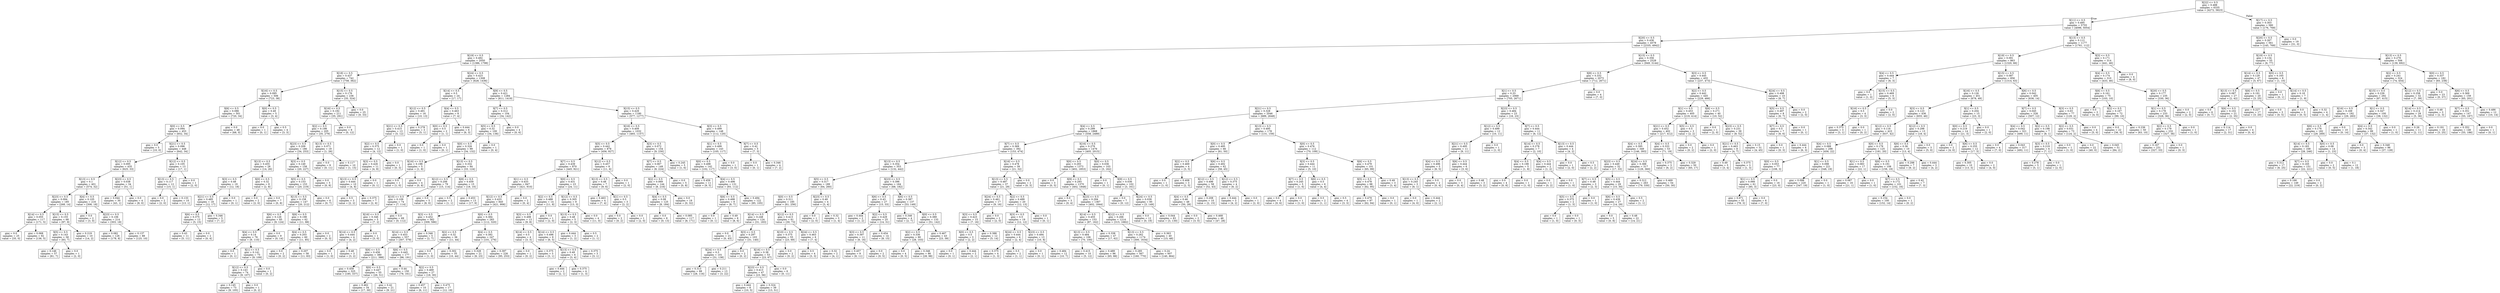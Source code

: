 digraph Tree {
node [shape=box] ;
0 [label="X[22] <= 0.5\ngini = 0.488\nsamples = 6335\nvalue = [4272, 5823]"] ;
1 [label="X[11] <= 0.5\ngini = 0.495\nsamples = 5755\nvalue = [4096, 5054]"] ;
0 -> 1 [labeldistance=2.5, labelangle=45, headlabel="True"] ;
2 [label="X[20] <= 0.5\ngini = 0.436\nsamples = 4578\nvalue = [2335, 4942]"] ;
1 -> 2 ;
3 [label="X[19] <= 0.5\ngini = 0.492\nsamples = 2050\nvalue = [1386, 1798]"] ;
2 -> 3 ;
4 [label="X[18] <= 0.5\ngini = 0.437\nsamples = 742\nvalue = [758, 362]"] ;
3 -> 4 ;
5 [label="X[16] <= 0.5\ngini = 0.095\nsamples = 506\nvalue = [723, 38]"] ;
4 -> 5 ;
6 [label="X[6] <= 0.5\ngini = 0.086\nsamples = 501\nvalue = [720, 34]"] ;
5 -> 6 ;
7 [label="X[0] <= 0.5\ngini = 0.094\nsamples = 453\nvalue = [652, 34]"] ;
6 -> 7 ;
8 [label="gini = 0.0\nsamples = 5\nvalue = [10, 0]"] ;
7 -> 8 ;
9 [label="X[21] <= 0.5\ngini = 0.096\nsamples = 448\nvalue = [642, 34]"] ;
7 -> 9 ;
10 [label="X[12] <= 0.5\ngini = 0.095\nsamples = 435\nvalue = [625, 33]"] ;
9 -> 10 ;
11 [label="X[13] <= 0.5\ngini = 0.1\nsamples = 401\nvalue = [574, 32]"] ;
10 -> 11 ;
12 [label="X[23] <= 0.5\ngini = 0.094\nsamples = 185\nvalue = [268, 14]"] ;
11 -> 12 ;
13 [label="X[14] <= 0.5\ngini = 0.055\nsamples = 117\nvalue = [171, 5]"] ;
12 -> 13 ;
14 [label="gini = 0.0\nsamples = 25\nvalue = [35, 0]"] ;
13 -> 14 ;
15 [label="gini = 0.068\nsamples = 92\nvalue = [136, 5]"] ;
13 -> 15 ;
16 [label="X[15] <= 0.5\ngini = 0.155\nsamples = 68\nvalue = [97, 9]"] ;
12 -> 16 ;
17 [label="X[5] <= 0.5\ngini = 0.143\nsamples = 58\nvalue = [83, 7]"] ;
16 -> 17 ;
18 [label="gini = 0.146\nsamples = 57\nvalue = [81, 7]"] ;
17 -> 18 ;
19 [label="gini = 0.0\nsamples = 1\nvalue = [2, 0]"] ;
17 -> 19 ;
20 [label="gini = 0.219\nsamples = 10\nvalue = [14, 2]"] ;
16 -> 20 ;
21 [label="X[4] <= 0.5\ngini = 0.105\nsamples = 216\nvalue = [306, 18]"] ;
11 -> 21 ;
22 [label="gini = 0.0\nsamples = 2\nvalue = [3, 0]"] ;
21 -> 22 ;
23 [label="X[23] <= 0.5\ngini = 0.106\nsamples = 214\nvalue = [303, 18]"] ;
21 -> 23 ;
24 [label="gini = 0.082\nsamples = 126\nvalue = [178, 8]"] ;
23 -> 24 ;
25 [label="gini = 0.137\nsamples = 88\nvalue = [125, 10]"] ;
23 -> 25 ;
26 [label="X[23] <= 0.5\ngini = 0.038\nsamples = 34\nvalue = [51, 1]"] ;
10 -> 26 ;
27 [label="gini = 0.044\nsamples = 30\nvalue = [43, 1]"] ;
26 -> 27 ;
28 [label="gini = 0.0\nsamples = 4\nvalue = [8, 0]"] ;
26 -> 28 ;
29 [label="X[12] <= 0.5\ngini = 0.105\nsamples = 13\nvalue = [17, 1]"] ;
9 -> 29 ;
30 [label="X[13] <= 0.5\ngini = 0.117\nsamples = 12\nvalue = [15, 1]"] ;
29 -> 30 ;
31 [label="gini = 0.0\nsamples = 2\nvalue = [2, 0]"] ;
30 -> 31 ;
32 [label="gini = 0.133\nsamples = 10\nvalue = [13, 1]"] ;
30 -> 32 ;
33 [label="gini = 0.0\nsamples = 1\nvalue = [2, 0]"] ;
29 -> 33 ;
34 [label="gini = 0.0\nsamples = 48\nvalue = [68, 0]"] ;
6 -> 34 ;
35 [label="X[0] <= 0.5\ngini = 0.49\nsamples = 5\nvalue = [3, 4]"] ;
5 -> 35 ;
36 [label="gini = 0.0\nsamples = 1\nvalue = [0, 1]"] ;
35 -> 36 ;
37 [label="gini = 0.5\nsamples = 4\nvalue = [3, 3]"] ;
35 -> 37 ;
38 [label="X[15] <= 0.5\ngini = 0.176\nsamples = 236\nvalue = [35, 324]"] ;
4 -> 38 ;
39 [label="X[16] <= 0.5\ngini = 0.192\nsamples = 211\nvalue = [35, 291]"] ;
38 -> 39 ;
40 [label="X[2] <= 0.5\ngini = 0.198\nsamples = 205\nvalue = [35, 279]"] ;
39 -> 40 ;
41 [label="X[23] <= 0.5\ngini = 0.209\nsamples = 186\nvalue = [34, 253]"] ;
40 -> 41 ;
42 [label="X[13] <= 0.5\ngini = 0.455\nsamples = 28\nvalue = [14, 26]"] ;
41 -> 42 ;
43 [label="X[3] <= 0.5\ngini = 0.48\nsamples = 19\nvalue = [12, 18]"] ;
42 -> 43 ;
44 [label="X[21] <= 0.5\ngini = 0.485\nsamples = 18\nvalue = [12, 17]"] ;
43 -> 44 ;
45 [label="X[6] <= 0.5\ngini = 0.375\nsamples = 13\nvalue = [5, 15]"] ;
44 -> 45 ;
46 [label="gini = 0.43\nsamples = 11\nvalue = [5, 11]"] ;
45 -> 46 ;
47 [label="gini = 0.0\nsamples = 2\nvalue = [0, 4]"] ;
45 -> 47 ;
48 [label="gini = 0.346\nsamples = 5\nvalue = [7, 2]"] ;
44 -> 48 ;
49 [label="gini = 0.0\nsamples = 1\nvalue = [0, 1]"] ;
43 -> 49 ;
50 [label="X[0] <= 0.5\ngini = 0.32\nsamples = 9\nvalue = [2, 8]"] ;
42 -> 50 ;
51 [label="gini = 0.0\nsamples = 2\nvalue = [2, 0]"] ;
50 -> 51 ;
52 [label="gini = 0.0\nsamples = 7\nvalue = [0, 8]"] ;
50 -> 52 ;
53 [label="X[3] <= 0.5\ngini = 0.149\nsamples = 158\nvalue = [20, 227]"] ;
41 -> 53 ;
54 [label="X[5] <= 0.5\ngini = 0.153\nsamples = 153\nvalue = [20, 219]"] ;
53 -> 54 ;
55 [label="X[13] <= 0.5\ngini = 0.158\nsamples = 147\nvalue = [20, 212]"] ;
54 -> 55 ;
56 [label="X[6] <= 0.5\ngini = 0.126\nsamples = 85\nvalue = [9, 124]"] ;
55 -> 56 ;
57 [label="X[4] <= 0.5\ngini = 0.14\nsamples = 76\nvalue = [9, 110]"] ;
56 -> 57 ;
58 [label="gini = 0.0\nsamples = 1\nvalue = [0, 1]"] ;
57 -> 58 ;
59 [label="X[1] <= 0.5\ngini = 0.141\nsamples = 75\nvalue = [9, 109]"] ;
57 -> 59 ;
60 [label="X[12] <= 0.5\ngini = 0.143\nsamples = 74\nvalue = [9, 107]"] ;
59 -> 60 ;
61 [label="gini = 0.145\nsamples = 73\nvalue = [9, 105]"] ;
60 -> 61 ;
62 [label="gini = 0.0\nsamples = 1\nvalue = [0, 2]"] ;
60 -> 62 ;
63 [label="gini = 0.0\nsamples = 1\nvalue = [0, 2]"] ;
59 -> 63 ;
64 [label="gini = 0.0\nsamples = 9\nvalue = [0, 14]"] ;
56 -> 64 ;
65 [label="X[6] <= 0.5\ngini = 0.198\nsamples = 62\nvalue = [11, 88]"] ;
55 -> 65 ;
66 [label="X[4] <= 0.5\ngini = 0.203\nsamples = 60\nvalue = [11, 85]"] ;
65 -> 66 ;
67 [label="gini = 0.0\nsamples = 2\nvalue = [0, 2]"] ;
66 -> 67 ;
68 [label="gini = 0.207\nsamples = 58\nvalue = [11, 83]"] ;
66 -> 68 ;
69 [label="gini = 0.0\nsamples = 2\nvalue = [0, 3]"] ;
65 -> 69 ;
70 [label="gini = 0.0\nsamples = 6\nvalue = [0, 7]"] ;
54 -> 70 ;
71 [label="gini = 0.0\nsamples = 5\nvalue = [0, 8]"] ;
53 -> 71 ;
72 [label="X[13] <= 0.5\ngini = 0.071\nsamples = 19\nvalue = [1, 26]"] ;
40 -> 72 ;
73 [label="gini = 0.0\nsamples = 9\nvalue = [0, 11]"] ;
72 -> 73 ;
74 [label="gini = 0.117\nsamples = 10\nvalue = [1, 15]"] ;
72 -> 74 ;
75 [label="gini = 0.0\nsamples = 6\nvalue = [0, 12]"] ;
39 -> 75 ;
76 [label="gini = 0.0\nsamples = 25\nvalue = [0, 33]"] ;
38 -> 76 ;
77 [label="X[24] <= 0.5\ngini = 0.423\nsamples = 1308\nvalue = [628, 1436]"] ;
3 -> 77 ;
78 [label="X[14] <= 0.5\ngini = 0.5\nsamples = 24\nvalue = [17, 17]"] ;
77 -> 78 ;
79 [label="X[12] <= 0.5\ngini = 0.491\nsamples = 16\nvalue = [10, 13]"] ;
78 -> 79 ;
80 [label="X[21] <= 0.5\ngini = 0.415\nsamples = 13\nvalue = [5, 12]"] ;
79 -> 80 ;
81 [label="X[2] <= 0.5\ngini = 0.375\nsamples = 12\nvalue = [4, 12]"] ;
80 -> 81 ;
82 [label="X[3] <= 0.5\ngini = 0.426\nsamples = 11\nvalue = [4, 9]"] ;
81 -> 82 ;
83 [label="X[13] <= 0.5\ngini = 0.444\nsamples = 10\nvalue = [4, 8]"] ;
82 -> 83 ;
84 [label="gini = 0.5\nsamples = 3\nvalue = [2, 2]"] ;
83 -> 84 ;
85 [label="gini = 0.375\nsamples = 7\nvalue = [2, 6]"] ;
83 -> 85 ;
86 [label="gini = 0.0\nsamples = 1\nvalue = [0, 1]"] ;
82 -> 86 ;
87 [label="gini = 0.0\nsamples = 1\nvalue = [0, 3]"] ;
81 -> 87 ;
88 [label="gini = 0.0\nsamples = 1\nvalue = [1, 0]"] ;
80 -> 88 ;
89 [label="gini = 0.278\nsamples = 3\nvalue = [5, 1]"] ;
79 -> 89 ;
90 [label="X[4] <= 0.5\ngini = 0.463\nsamples = 8\nvalue = [7, 4]"] ;
78 -> 90 ;
91 [label="X[0] <= 0.5\ngini = 0.5\nsamples = 2\nvalue = [1, 1]"] ;
90 -> 91 ;
92 [label="gini = 0.0\nsamples = 1\nvalue = [1, 0]"] ;
91 -> 92 ;
93 [label="gini = 0.0\nsamples = 1\nvalue = [0, 1]"] ;
91 -> 93 ;
94 [label="gini = 0.444\nsamples = 6\nvalue = [6, 3]"] ;
90 -> 94 ;
95 [label="X[9] <= 0.5\ngini = 0.421\nsamples = 1284\nvalue = [611, 1419]"] ;
77 -> 95 ;
96 [label="X[7] <= 0.5\ngini = 0.312\nsamples = 104\nvalue = [34, 142]"] ;
95 -> 96 ;
97 [label="X[5] <= 0.5\ngini = 0.32\nsamples = 100\nvalue = [34, 136]"] ;
96 -> 97 ;
98 [label="X[0] <= 0.5\ngini = 0.326\nsamples = 99\nvalue = [34, 132]"] ;
97 -> 98 ;
99 [label="X[16] <= 0.5\ngini = 0.198\nsamples = 5\nvalue = [1, 8]"] ;
98 -> 99 ;
100 [label="gini = 0.0\nsamples = 1\nvalue = [1, 0]"] ;
99 -> 100 ;
101 [label="gini = 0.0\nsamples = 4\nvalue = [0, 8]"] ;
99 -> 101 ;
102 [label="X[13] <= 0.5\ngini = 0.332\nsamples = 94\nvalue = [33, 124]"] ;
98 -> 102 ;
103 [label="X[12] <= 0.5\ngini = 0.206\nsamples = 79\nvalue = [15, 114]"] ;
102 -> 103 ;
104 [label="X[10] <= 0.5\ngini = 0.109\nsamples = 74\nvalue = [7, 114]"] ;
103 -> 104 ;
105 [label="X[16] <= 0.5\ngini = 0.346\nsamples = 5\nvalue = [7, 2]"] ;
104 -> 105 ;
106 [label="X[14] <= 0.5\ngini = 0.444\nsamples = 4\nvalue = [4, 2]"] ;
105 -> 106 ;
107 [label="gini = 0.0\nsamples = 1\nvalue = [1, 0]"] ;
106 -> 107 ;
108 [label="gini = 0.48\nsamples = 3\nvalue = [3, 2]"] ;
106 -> 108 ;
109 [label="gini = 0.0\nsamples = 1\nvalue = [3, 0]"] ;
105 -> 109 ;
110 [label="gini = 0.0\nsamples = 69\nvalue = [0, 112]"] ;
104 -> 110 ;
111 [label="gini = 0.0\nsamples = 5\nvalue = [8, 0]"] ;
103 -> 111 ;
112 [label="X[8] <= 0.5\ngini = 0.459\nsamples = 15\nvalue = [18, 10]"] ;
102 -> 112 ;
113 [label="gini = 0.5\nsamples = 2\nvalue = [1, 1]"] ;
112 -> 113 ;
114 [label="gini = 0.453\nsamples = 13\nvalue = [17, 9]"] ;
112 -> 114 ;
115 [label="gini = 0.0\nsamples = 1\nvalue = [0, 4]"] ;
97 -> 115 ;
116 [label="gini = 0.0\nsamples = 4\nvalue = [0, 6]"] ;
96 -> 116 ;
117 [label="X[15] <= 0.5\ngini = 0.429\nsamples = 1180\nvalue = [577, 1277]"] ;
95 -> 117 ;
118 [label="X[16] <= 0.5\ngini = 0.409\nsamples = 1032\nvalue = [465, 1157]"] ;
117 -> 118 ;
119 [label="X[5] <= 0.5\ngini = 0.442\nsamples = 878\nvalue = [456, 927]"] ;
118 -> 119 ;
120 [label="X[7] <= 0.5\ngini = 0.439\nsamples = 870\nvalue = [445, 921]"] ;
119 -> 120 ;
121 [label="X[1] <= 0.5\ngini = 0.433\nsamples = 847\nvalue = [421, 910]"] ;
120 -> 121 ;
122 [label="X[12] <= 0.5\ngini = 0.433\nsamples = 845\nvalue = [421, 906]"] ;
121 -> 122 ;
123 [label="X[3] <= 0.5\ngini = 0.452\nsamples = 562\nvalue = [309, 586]"] ;
122 -> 123 ;
124 [label="X[14] <= 0.5\ngini = 0.453\nsamples = 557\nvalue = [307, 579]"] ;
123 -> 124 ;
125 [label="X[6] <= 0.5\ngini = 0.456\nsamples = 380\nvalue = [211, 388]"] ;
124 -> 125 ;
126 [label="gini = 0.458\nsamples = 325\nvalue = [185, 337]"] ;
125 -> 126 ;
127 [label="X[0] <= 0.5\ngini = 0.447\nsamples = 55\nvalue = [26, 51]"] ;
125 -> 127 ;
128 [label="gini = 0.462\nsamples = 34\nvalue = [17, 30]"] ;
127 -> 128 ;
129 [label="gini = 0.42\nsamples = 21\nvalue = [9, 21]"] ;
127 -> 129 ;
130 [label="X[6] <= 0.5\ngini = 0.445\nsamples = 177\nvalue = [96, 191]"] ;
124 -> 130 ;
131 [label="gini = 0.44\nsamples = 150\nvalue = [78, 161]"] ;
130 -> 131 ;
132 [label="X[2] <= 0.5\ngini = 0.469\nsamples = 27\nvalue = [18, 30]"] ;
130 -> 132 ;
133 [label="gini = 0.457\nsamples = 10\nvalue = [6, 11]"] ;
132 -> 133 ;
134 [label="gini = 0.475\nsamples = 17\nvalue = [12, 19]"] ;
132 -> 134 ;
135 [label="gini = 0.346\nsamples = 5\nvalue = [2, 7]"] ;
123 -> 135 ;
136 [label="X[0] <= 0.5\ngini = 0.384\nsamples = 283\nvalue = [112, 320]"] ;
122 -> 136 ;
137 [label="X[2] <= 0.5\ngini = 0.32\nsamples = 36\nvalue = [11, 44]"] ;
136 -> 137 ;
138 [label="gini = 0.0\nsamples = 1\nvalue = [1, 0]"] ;
137 -> 138 ;
139 [label="gini = 0.302\nsamples = 35\nvalue = [10, 44]"] ;
137 -> 139 ;
140 [label="X[4] <= 0.5\ngini = 0.392\nsamples = 247\nvalue = [101, 276]"] ;
136 -> 140 ;
141 [label="gini = 0.328\nsamples = 21\nvalue = [6, 23]"] ;
140 -> 141 ;
142 [label="gini = 0.397\nsamples = 226\nvalue = [95, 253]"] ;
140 -> 142 ;
143 [label="gini = 0.0\nsamples = 2\nvalue = [0, 4]"] ;
121 -> 143 ;
144 [label="X[0] <= 0.5\ngini = 0.431\nsamples = 23\nvalue = [24, 11]"] ;
120 -> 144 ;
145 [label="X[2] <= 0.5\ngini = 0.488\nsamples = 14\nvalue = [11, 8]"] ;
144 -> 145 ;
146 [label="X[3] <= 0.5\ngini = 0.498\nsamples = 13\nvalue = [9, 8]"] ;
145 -> 146 ;
147 [label="X[14] <= 0.5\ngini = 0.5\nsamples = 4\nvalue = [3, 3]"] ;
146 -> 147 ;
148 [label="gini = 0.0\nsamples = 1\nvalue = [0, 2]"] ;
147 -> 148 ;
149 [label="gini = 0.375\nsamples = 3\nvalue = [3, 1]"] ;
147 -> 149 ;
150 [label="X[14] <= 0.5\ngini = 0.496\nsamples = 9\nvalue = [6, 5]"] ;
146 -> 150 ;
151 [label="X[13] <= 0.5\ngini = 0.49\nsamples = 6\nvalue = [3, 4]"] ;
150 -> 151 ;
152 [label="gini = 0.444\nsamples = 2\nvalue = [2, 1]"] ;
151 -> 152 ;
153 [label="gini = 0.375\nsamples = 4\nvalue = [1, 3]"] ;
151 -> 153 ;
154 [label="gini = 0.375\nsamples = 3\nvalue = [3, 1]"] ;
150 -> 154 ;
155 [label="gini = 0.0\nsamples = 1\nvalue = [2, 0]"] ;
145 -> 155 ;
156 [label="X[12] <= 0.5\ngini = 0.305\nsamples = 9\nvalue = [13, 3]"] ;
144 -> 156 ;
157 [label="X[13] <= 0.5\ngini = 0.48\nsamples = 5\nvalue = [2, 3]"] ;
156 -> 157 ;
158 [label="gini = 0.444\nsamples = 3\nvalue = [1, 2]"] ;
157 -> 158 ;
159 [label="gini = 0.5\nsamples = 2\nvalue = [1, 1]"] ;
157 -> 159 ;
160 [label="gini = 0.0\nsamples = 4\nvalue = [11, 0]"] ;
156 -> 160 ;
161 [label="X[12] <= 0.5\ngini = 0.457\nsamples = 8\nvalue = [11, 6]"] ;
119 -> 161 ;
162 [label="X[13] <= 0.5\ngini = 0.48\nsamples = 7\nvalue = [9, 6]"] ;
161 -> 162 ;
163 [label="gini = 0.463\nsamples = 4\nvalue = [7, 4]"] ;
162 -> 163 ;
164 [label="X[1] <= 0.5\ngini = 0.5\nsamples = 3\nvalue = [2, 2]"] ;
162 -> 164 ;
165 [label="gini = 0.0\nsamples = 2\nvalue = [0, 2]"] ;
164 -> 165 ;
166 [label="gini = 0.0\nsamples = 1\nvalue = [2, 0]"] ;
164 -> 166 ;
167 [label="gini = 0.0\nsamples = 1\nvalue = [2, 0]"] ;
161 -> 167 ;
168 [label="X[3] <= 0.5\ngini = 0.072\nsamples = 154\nvalue = [9, 230]"] ;
118 -> 168 ;
169 [label="X[7] <= 0.5\ngini = 0.067\nsamples = 149\nvalue = [8, 224]"] ;
168 -> 169 ;
170 [label="X[2] <= 0.5\ngini = 0.069\nsamples = 144\nvalue = [8, 216]"] ;
169 -> 170 ;
171 [label="X[4] <= 0.5\ngini = 0.08\nsamples = 125\nvalue = [8, 184]"] ;
170 -> 171 ;
172 [label="gini = 0.0\nsamples = 8\nvalue = [0, 13]"] ;
171 -> 172 ;
173 [label="gini = 0.085\nsamples = 117\nvalue = [8, 171]"] ;
171 -> 173 ;
174 [label="gini = 0.0\nsamples = 19\nvalue = [0, 32]"] ;
170 -> 174 ;
175 [label="gini = 0.0\nsamples = 5\nvalue = [0, 8]"] ;
169 -> 175 ;
176 [label="gini = 0.245\nsamples = 5\nvalue = [1, 6]"] ;
168 -> 176 ;
177 [label="X[3] <= 0.5\ngini = 0.499\nsamples = 148\nvalue = [112, 120]"] ;
117 -> 177 ;
178 [label="X[1] <= 0.5\ngini = 0.499\nsamples = 143\nvalue = [105, 117]"] ;
177 -> 178 ;
179 [label="X[0] <= 0.5\ngini = 0.498\nsamples = 142\nvalue = [102, 117]"] ;
178 -> 179 ;
180 [label="gini = 0.459\nsamples = 11\nvalue = [9, 5]"] ;
179 -> 180 ;
181 [label="X[4] <= 0.5\ngini = 0.496\nsamples = 131\nvalue = [93, 112]"] ;
179 -> 181 ;
182 [label="X[6] <= 0.5\ngini = 0.498\nsamples = 9\nvalue = [8, 7]"] ;
181 -> 182 ;
183 [label="gini = 0.0\nsamples = 1\nvalue = [0, 1]"] ;
182 -> 183 ;
184 [label="gini = 0.49\nsamples = 8\nvalue = [8, 6]"] ;
182 -> 184 ;
185 [label="gini = 0.494\nsamples = 122\nvalue = [85, 105]"] ;
181 -> 185 ;
186 [label="gini = 0.0\nsamples = 1\nvalue = [3, 0]"] ;
178 -> 186 ;
187 [label="X[7] <= 0.5\ngini = 0.42\nsamples = 5\nvalue = [7, 3]"] ;
177 -> 187 ;
188 [label="gini = 0.0\nsamples = 1\nvalue = [0, 1]"] ;
187 -> 188 ;
189 [label="gini = 0.346\nsamples = 4\nvalue = [7, 2]"] ;
187 -> 189 ;
190 [label="X[15] <= 0.5\ngini = 0.356\nsamples = 2528\nvalue = [949, 3144]"] ;
2 -> 190 ;
191 [label="X[8] <= 0.5\ngini = 0.332\nsamples = 2073\nvalue = [712, 2671]"] ;
190 -> 191 ;
192 [label="X[1] <= 0.5\ngini = 0.33\nsamples = 2069\nvalue = [705, 2671]"] ;
191 -> 192 ;
193 [label="X[21] <= 0.5\ngini = 0.328\nsamples = 2046\nvalue = [689, 2648]"] ;
192 -> 193 ;
194 [label="X[4] <= 0.5\ngini = 0.299\nsamples = 1868\nvalue = [558, 2489]"] ;
193 -> 194 ;
195 [label="X[7] <= 0.5\ngini = 0.369\nsamples = 392\nvalue = [153, 474]"] ;
194 -> 195 ;
196 [label="X[13] <= 0.5\ngini = 0.354\nsamples = 353\nvalue = [132, 442]"] ;
195 -> 196 ;
197 [label="X[5] <= 0.5\ngini = 0.317\nsamples = 189\nvalue = [64, 260]"] ;
196 -> 197 ;
198 [label="X[0] <= 0.5\ngini = 0.311\nsamples = 185\nvalue = [61, 256]"] ;
197 -> 198 ;
199 [label="X[14] <= 0.5\ngini = 0.248\nsamples = 124\nvalue = [31, 183]"] ;
198 -> 199 ;
200 [label="gini = 0.0\nsamples = 21\nvalue = [0, 43]"] ;
199 -> 200 ;
201 [label="X[3] <= 0.5\ngini = 0.297\nsamples = 103\nvalue = [31, 140]"] ;
199 -> 201 ;
202 [label="X[24] <= 0.5\ngini = 0.3\nsamples = 101\nvalue = [31, 138]"] ;
201 -> 202 ;
203 [label="gini = 0.313\nsamples = 88\nvalue = [28, 116]"] ;
202 -> 203 ;
204 [label="gini = 0.211\nsamples = 13\nvalue = [3, 22]"] ;
202 -> 204 ;
205 [label="gini = 0.0\nsamples = 2\nvalue = [0, 2]"] ;
201 -> 205 ;
206 [label="X[12] <= 0.5\ngini = 0.413\nsamples = 61\nvalue = [30, 73]"] ;
198 -> 206 ;
207 [label="X[10] <= 0.5\ngini = 0.375\nsamples = 55\nvalue = [23, 69]"] ;
206 -> 207 ;
208 [label="X[16] <= 0.5\ngini = 0.38\nsamples = 53\nvalue = [23, 67]"] ;
207 -> 208 ;
209 [label="X[23] <= 0.5\ngini = 0.413\nsamples = 47\nvalue = [23, 56]"] ;
208 -> 209 ;
210 [label="gini = 0.444\nsamples = 8\nvalue = [10, 5]"] ;
209 -> 210 ;
211 [label="gini = 0.324\nsamples = 39\nvalue = [13, 51]"] ;
209 -> 211 ;
212 [label="gini = 0.0\nsamples = 6\nvalue = [0, 11]"] ;
208 -> 212 ;
213 [label="gini = 0.0\nsamples = 2\nvalue = [0, 2]"] ;
207 -> 213 ;
214 [label="X[24] <= 0.5\ngini = 0.463\nsamples = 6\nvalue = [7, 4]"] ;
206 -> 214 ;
215 [label="gini = 0.5\nsamples = 4\nvalue = [3, 3]"] ;
214 -> 215 ;
216 [label="gini = 0.32\nsamples = 2\nvalue = [4, 1]"] ;
214 -> 216 ;
217 [label="X[23] <= 0.5\ngini = 0.49\nsamples = 4\nvalue = [3, 4]"] ;
197 -> 217 ;
218 [label="gini = 0.0\nsamples = 1\nvalue = [2, 0]"] ;
217 -> 218 ;
219 [label="gini = 0.32\nsamples = 3\nvalue = [1, 4]"] ;
217 -> 219 ;
220 [label="X[23] <= 0.5\ngini = 0.396\nsamples = 164\nvalue = [68, 182]"] ;
196 -> 220 ;
221 [label="X[6] <= 0.5\ngini = 0.43\nsamples = 27\nvalue = [15, 33]"] ;
220 -> 221 ;
222 [label="gini = 0.444\nsamples = 2\nvalue = [1, 2]"] ;
221 -> 222 ;
223 [label="X[2] <= 0.5\ngini = 0.429\nsamples = 25\nvalue = [14, 31]"] ;
221 -> 223 ;
224 [label="X[3] <= 0.5\ngini = 0.397\nsamples = 11\nvalue = [6, 16]"] ;
223 -> 224 ;
225 [label="gini = 0.457\nsamples = 9\nvalue = [6, 11]"] ;
224 -> 225 ;
226 [label="gini = 0.0\nsamples = 2\nvalue = [0, 5]"] ;
224 -> 226 ;
227 [label="gini = 0.454\nsamples = 14\nvalue = [8, 15]"] ;
223 -> 227 ;
228 [label="X[6] <= 0.5\ngini = 0.387\nsamples = 137\nvalue = [53, 149]"] ;
220 -> 228 ;
229 [label="gini = 0.346\nsamples = 4\nvalue = [2, 7]"] ;
228 -> 229 ;
230 [label="X[0] <= 0.5\ngini = 0.389\nsamples = 133\nvalue = [51, 142]"] ;
228 -> 230 ;
231 [label="X[2] <= 0.5\ngini = 0.336\nsamples = 90\nvalue = [28, 103]"] ;
230 -> 231 ;
232 [label="gini = 0.0\nsamples = 4\nvalue = [0, 5]"] ;
231 -> 232 ;
233 [label="gini = 0.346\nsamples = 86\nvalue = [28, 98]"] ;
231 -> 233 ;
234 [label="gini = 0.467\nsamples = 43\nvalue = [23, 39]"] ;
230 -> 234 ;
235 [label="X[16] <= 0.5\ngini = 0.478\nsamples = 39\nvalue = [21, 32]"] ;
195 -> 235 ;
236 [label="X[13] <= 0.5\ngini = 0.487\nsamples = 37\nvalue = [21, 29]"] ;
235 -> 236 ;
237 [label="X[24] <= 0.5\ngini = 0.461\nsamples = 17\nvalue = [9, 16]"] ;
236 -> 237 ;
238 [label="X[3] <= 0.5\ngini = 0.423\nsamples = 15\nvalue = [7, 16]"] ;
237 -> 238 ;
239 [label="X[0] <= 0.5\ngini = 0.5\nsamples = 3\nvalue = [2, 2]"] ;
238 -> 239 ;
240 [label="gini = 0.0\nsamples = 1\nvalue = [0, 1]"] ;
239 -> 240 ;
241 [label="gini = 0.444\nsamples = 2\nvalue = [2, 1]"] ;
239 -> 241 ;
242 [label="gini = 0.388\nsamples = 12\nvalue = [5, 14]"] ;
238 -> 242 ;
243 [label="gini = 0.0\nsamples = 2\nvalue = [2, 0]"] ;
237 -> 243 ;
244 [label="X[2] <= 0.5\ngini = 0.499\nsamples = 20\nvalue = [12, 13]"] ;
236 -> 244 ;
245 [label="X[3] <= 0.5\ngini = 0.5\nsamples = 19\nvalue = [12, 12]"] ;
244 -> 245 ;
246 [label="X[24] <= 0.5\ngini = 0.444\nsamples = 6\nvalue = [2, 4]"] ;
245 -> 246 ;
247 [label="gini = 0.375\nsamples = 4\nvalue = [1, 3]"] ;
246 -> 247 ;
248 [label="gini = 0.5\nsamples = 2\nvalue = [1, 1]"] ;
246 -> 248 ;
249 [label="X[23] <= 0.5\ngini = 0.494\nsamples = 13\nvalue = [10, 8]"] ;
245 -> 249 ;
250 [label="gini = 0.0\nsamples = 1\nvalue = [0, 1]"] ;
249 -> 250 ;
251 [label="gini = 0.484\nsamples = 12\nvalue = [10, 7]"] ;
249 -> 251 ;
252 [label="gini = 0.0\nsamples = 1\nvalue = [0, 1]"] ;
244 -> 252 ;
253 [label="gini = 0.0\nsamples = 2\nvalue = [0, 3]"] ;
235 -> 253 ;
254 [label="X[16] <= 0.5\ngini = 0.279\nsamples = 1476\nvalue = [405, 2015]"] ;
194 -> 254 ;
255 [label="X[0] <= 0.5\ngini = 0.293\nsamples = 1373\nvalue = [402, 1853]"] ;
254 -> 255 ;
256 [label="gini = 0.0\nsamples = 3\nvalue = [0, 5]"] ;
255 -> 256 ;
257 [label="X[9] <= 0.5\ngini = 0.293\nsamples = 1370\nvalue = [402, 1848]"] ;
255 -> 257 ;
258 [label="gini = 0.0\nsamples = 3\nvalue = [0, 4]"] ;
257 -> 258 ;
259 [label="X[23] <= 0.5\ngini = 0.294\nsamples = 1367\nvalue = [402, 1844]"] ;
257 -> 259 ;
260 [label="X[14] <= 0.5\ngini = 0.455\nsamples = 153\nvalue = [87, 162]"] ;
259 -> 260 ;
261 [label="X[13] <= 0.5\ngini = 0.484\nsamples = 106\nvalue = [70, 100]"] ;
260 -> 261 ;
262 [label="gini = 0.415\nsamples = 10\nvalue = [5, 12]"] ;
261 -> 262 ;
263 [label="gini = 0.489\nsamples = 96\nvalue = [65, 88]"] ;
261 -> 263 ;
264 [label="gini = 0.338\nsamples = 47\nvalue = [17, 62]"] ;
260 -> 264 ;
265 [label="X[12] <= 0.5\ngini = 0.266\nsamples = 1214\nvalue = [315, 1682]"] ;
259 -> 265 ;
266 [label="X[13] <= 0.5\ngini = 0.262\nsamples = 1174\nvalue = [300, 1634]"] ;
265 -> 266 ;
267 [label="gini = 0.285\nsamples = 567\nvalue = [160, 770]"] ;
266 -> 267 ;
268 [label="gini = 0.24\nsamples = 607\nvalue = [140, 864]"] ;
266 -> 268 ;
269 [label="gini = 0.363\nsamples = 40\nvalue = [15, 48]"] ;
265 -> 269 ;
270 [label="X[0] <= 0.5\ngini = 0.036\nsamples = 103\nvalue = [3, 162]"] ;
254 -> 270 ;
271 [label="gini = 0.0\nsamples = 1\nvalue = [0, 1]"] ;
270 -> 271 ;
272 [label="X[9] <= 0.5\ngini = 0.036\nsamples = 102\nvalue = [3, 161]"] ;
270 -> 272 ;
273 [label="gini = 0.0\nsamples = 7\nvalue = [0, 12]"] ;
272 -> 273 ;
274 [label="X[24] <= 0.5\ngini = 0.039\nsamples = 95\nvalue = [3, 149]"] ;
272 -> 274 ;
275 [label="gini = 0.0\nsamples = 12\nvalue = [0, 19]"] ;
274 -> 275 ;
276 [label="gini = 0.044\nsamples = 83\nvalue = [3, 130]"] ;
274 -> 276 ;
277 [label="X[13] <= 0.5\ngini = 0.495\nsamples = 178\nvalue = [131, 159]"] ;
193 -> 277 ;
278 [label="X[0] <= 0.5\ngini = 0.495\nsamples = 66\nvalue = [61, 50]"] ;
277 -> 278 ;
279 [label="X[2] <= 0.5\ngini = 0.469\nsamples = 4\nvalue = [3, 5]"] ;
278 -> 279 ;
280 [label="gini = 0.0\nsamples = 1\nvalue = [1, 0]"] ;
279 -> 280 ;
281 [label="gini = 0.408\nsamples = 3\nvalue = [2, 5]"] ;
279 -> 281 ;
282 [label="X[6] <= 0.5\ngini = 0.492\nsamples = 62\nvalue = [58, 45]"] ;
278 -> 282 ;
283 [label="X[12] <= 0.5\ngini = 0.496\nsamples = 58\nvalue = [52, 43]"] ;
282 -> 283 ;
284 [label="X[4] <= 0.5\ngini = 0.46\nsamples = 48\nvalue = [50, 28]"] ;
283 -> 284 ;
285 [label="gini = 0.0\nsamples = 2\nvalue = [3, 0]"] ;
284 -> 285 ;
286 [label="gini = 0.468\nsamples = 46\nvalue = [47, 28]"] ;
284 -> 286 ;
287 [label="gini = 0.208\nsamples = 10\nvalue = [2, 15]"] ;
283 -> 287 ;
288 [label="X[12] <= 0.5\ngini = 0.375\nsamples = 4\nvalue = [6, 2]"] ;
282 -> 288 ;
289 [label="gini = 0.444\nsamples = 3\nvalue = [4, 2]"] ;
288 -> 289 ;
290 [label="gini = 0.0\nsamples = 1\nvalue = [2, 0]"] ;
288 -> 290 ;
291 [label="X[0] <= 0.5\ngini = 0.476\nsamples = 112\nvalue = [70, 109]"] ;
277 -> 291 ;
292 [label="X[3] <= 0.5\ngini = 0.444\nsamples = 11\nvalue = [5, 10]"] ;
291 -> 292 ;
293 [label="X[7] <= 0.5\ngini = 0.245\nsamples = 5\nvalue = [1, 6]"] ;
292 -> 293 ;
294 [label="gini = 0.0\nsamples = 4\nvalue = [0, 6]"] ;
293 -> 294 ;
295 [label="gini = 0.0\nsamples = 1\nvalue = [1, 0]"] ;
293 -> 295 ;
296 [label="X[6] <= 0.5\ngini = 0.5\nsamples = 6\nvalue = [4, 4]"] ;
292 -> 296 ;
297 [label="gini = 0.5\nsamples = 2\nvalue = [1, 1]"] ;
296 -> 297 ;
298 [label="gini = 0.5\nsamples = 4\nvalue = [3, 3]"] ;
296 -> 298 ;
299 [label="X[6] <= 0.5\ngini = 0.479\nsamples = 101\nvalue = [65, 99]"] ;
291 -> 299 ;
300 [label="X[5] <= 0.5\ngini = 0.478\nsamples = 98\nvalue = [62, 95]"] ;
299 -> 300 ;
301 [label="gini = 0.479\nsamples = 97\nvalue = [62, 94]"] ;
300 -> 301 ;
302 [label="gini = 0.0\nsamples = 1\nvalue = [0, 1]"] ;
300 -> 302 ;
303 [label="gini = 0.49\nsamples = 3\nvalue = [3, 4]"] ;
299 -> 303 ;
304 [label="X[23] <= 0.5\ngini = 0.484\nsamples = 23\nvalue = [16, 23]"] ;
192 -> 304 ;
305 [label="X[12] <= 0.5\ngini = 0.499\nsamples = 12\nvalue = [10, 11]"] ;
304 -> 305 ;
306 [label="X[21] <= 0.5\ngini = 0.495\nsamples = 11\nvalue = [9, 11]"] ;
305 -> 306 ;
307 [label="X[4] <= 0.5\ngini = 0.496\nsamples = 5\nvalue = [6, 5]"] ;
306 -> 307 ;
308 [label="X[13] <= 0.5\ngini = 0.245\nsamples = 3\nvalue = [6, 1]"] ;
307 -> 308 ;
309 [label="gini = 0.0\nsamples = 1\nvalue = [4, 0]"] ;
308 -> 309 ;
310 [label="gini = 0.444\nsamples = 2\nvalue = [2, 1]"] ;
308 -> 310 ;
311 [label="gini = 0.0\nsamples = 2\nvalue = [0, 4]"] ;
307 -> 311 ;
312 [label="X[6] <= 0.5\ngini = 0.444\nsamples = 6\nvalue = [3, 6]"] ;
306 -> 312 ;
313 [label="gini = 0.0\nsamples = 3\nvalue = [0, 4]"] ;
312 -> 313 ;
314 [label="gini = 0.48\nsamples = 3\nvalue = [3, 2]"] ;
312 -> 314 ;
315 [label="gini = 0.0\nsamples = 1\nvalue = [1, 0]"] ;
305 -> 315 ;
316 [label="X[7] <= 0.5\ngini = 0.444\nsamples = 11\nvalue = [6, 12]"] ;
304 -> 316 ;
317 [label="X[14] <= 0.5\ngini = 0.278\nsamples = 7\nvalue = [2, 10]"] ;
316 -> 317 ;
318 [label="X[4] <= 0.5\ngini = 0.198\nsamples = 5\nvalue = [1, 8]"] ;
317 -> 318 ;
319 [label="gini = 0.0\nsamples = 4\nvalue = [0, 8]"] ;
318 -> 319 ;
320 [label="gini = 0.0\nsamples = 1\nvalue = [1, 0]"] ;
318 -> 320 ;
321 [label="X[4] <= 0.5\ngini = 0.444\nsamples = 2\nvalue = [1, 2]"] ;
317 -> 321 ;
322 [label="gini = 0.0\nsamples = 1\nvalue = [0, 2]"] ;
321 -> 322 ;
323 [label="gini = 0.0\nsamples = 1\nvalue = [1, 0]"] ;
321 -> 323 ;
324 [label="X[13] <= 0.5\ngini = 0.444\nsamples = 4\nvalue = [4, 2]"] ;
316 -> 324 ;
325 [label="gini = 0.0\nsamples = 1\nvalue = [2, 0]"] ;
324 -> 325 ;
326 [label="gini = 0.5\nsamples = 3\nvalue = [2, 2]"] ;
324 -> 326 ;
327 [label="gini = 0.0\nsamples = 4\nvalue = [7, 0]"] ;
191 -> 327 ;
328 [label="X[3] <= 0.5\ngini = 0.445\nsamples = 455\nvalue = [237, 473]"] ;
190 -> 328 ;
329 [label="X[2] <= 0.5\ngini = 0.442\nsamples = 445\nvalue = [229, 466]"] ;
328 -> 329 ;
330 [label="X[1] <= 0.5\ngini = 0.453\nsamples = 405\nvalue = [219, 414]"] ;
329 -> 330 ;
331 [label="X[21] <= 0.5\ngini = 0.452\nsamples = 402\nvalue = [217, 412]"] ;
330 -> 331 ;
332 [label="X[4] <= 0.5\ngini = 0.395\nsamples = 349\nvalue = [146, 393]"] ;
331 -> 332 ;
333 [label="X[23] <= 0.5\ngini = 0.449\nsamples = 32\nvalue = [17, 33]"] ;
332 -> 333 ;
334 [label="X[7] <= 0.5\ngini = 0.48\nsamples = 3\nvalue = [2, 3]"] ;
333 -> 334 ;
335 [label="X[5] <= 0.5\ngini = 0.375\nsamples = 2\nvalue = [1, 3]"] ;
334 -> 335 ;
336 [label="gini = 0.0\nsamples = 1\nvalue = [1, 0]"] ;
335 -> 336 ;
337 [label="gini = 0.0\nsamples = 1\nvalue = [0, 3]"] ;
335 -> 337 ;
338 [label="gini = 0.0\nsamples = 1\nvalue = [1, 0]"] ;
334 -> 338 ;
339 [label="X[5] <= 0.5\ngini = 0.444\nsamples = 29\nvalue = [15, 30]"] ;
333 -> 339 ;
340 [label="X[6] <= 0.5\ngini = 0.439\nsamples = 27\nvalue = [14, 29]"] ;
339 -> 340 ;
341 [label="gini = 0.0\nsamples = 5\nvalue = [0, 8]"] ;
340 -> 341 ;
342 [label="gini = 0.48\nsamples = 22\nvalue = [14, 21]"] ;
340 -> 342 ;
343 [label="gini = 0.5\nsamples = 2\nvalue = [1, 1]"] ;
339 -> 343 ;
344 [label="X[24] <= 0.5\ngini = 0.388\nsamples = 317\nvalue = [129, 360]"] ;
332 -> 344 ;
345 [label="gini = 0.312\nsamples = 263\nvalue = [79, 330]"] ;
344 -> 345 ;
346 [label="gini = 0.469\nsamples = 54\nvalue = [50, 30]"] ;
344 -> 346 ;
347 [label="X[4] <= 0.5\ngini = 0.333\nsamples = 53\nvalue = [71, 19]"] ;
331 -> 347 ;
348 [label="gini = 0.375\nsamples = 3\nvalue = [6, 2]"] ;
347 -> 348 ;
349 [label="gini = 0.329\nsamples = 50\nvalue = [65, 17]"] ;
347 -> 349 ;
350 [label="X[5] <= 0.5\ngini = 0.5\nsamples = 3\nvalue = [2, 2]"] ;
330 -> 350 ;
351 [label="gini = 0.0\nsamples = 2\nvalue = [0, 2]"] ;
350 -> 351 ;
352 [label="gini = 0.0\nsamples = 1\nvalue = [2, 0]"] ;
350 -> 352 ;
353 [label="X[6] <= 0.5\ngini = 0.271\nsamples = 40\nvalue = [10, 52]"] ;
329 -> 353 ;
354 [label="gini = 0.0\nsamples = 1\nvalue = [2, 0]"] ;
353 -> 354 ;
355 [label="X[23] <= 0.5\ngini = 0.231\nsamples = 39\nvalue = [8, 52]"] ;
353 -> 355 ;
356 [label="X[21] <= 0.5\ngini = 0.463\nsamples = 8\nvalue = [4, 7]"] ;
355 -> 356 ;
357 [label="gini = 0.49\nsamples = 5\nvalue = [3, 4]"] ;
356 -> 357 ;
358 [label="gini = 0.375\nsamples = 3\nvalue = [1, 3]"] ;
356 -> 358 ;
359 [label="gini = 0.15\nsamples = 31\nvalue = [4, 45]"] ;
355 -> 359 ;
360 [label="X[24] <= 0.5\ngini = 0.498\nsamples = 10\nvalue = [8, 7]"] ;
328 -> 360 ;
361 [label="X[5] <= 0.5\ngini = 0.497\nsamples = 8\nvalue = [6, 7]"] ;
360 -> 361 ;
362 [label="X[7] <= 0.5\ngini = 0.5\nsamples = 7\nvalue = [6, 6]"] ;
361 -> 362 ;
363 [label="gini = 0.0\nsamples = 1\nvalue = [0, 3]"] ;
362 -> 363 ;
364 [label="gini = 0.444\nsamples = 6\nvalue = [6, 3]"] ;
362 -> 364 ;
365 [label="gini = 0.0\nsamples = 1\nvalue = [0, 1]"] ;
361 -> 365 ;
366 [label="gini = 0.0\nsamples = 2\nvalue = [2, 0]"] ;
360 -> 366 ;
367 [label="X[13] <= 0.5\ngini = 0.112\nsamples = 1177\nvalue = [1761, 112]"] ;
1 -> 367 ;
368 [label="X[19] <= 0.5\ngini = 0.091\nsamples = 863\nvalue = [1320, 66]"] ;
367 -> 368 ;
369 [label="X[4] <= 0.5\ngini = 0.444\nsamples = 7\nvalue = [6, 3]"] ;
368 -> 369 ;
370 [label="gini = 0.0\nsamples = 1\nvalue = [1, 0]"] ;
369 -> 370 ;
371 [label="X[15] <= 0.5\ngini = 0.469\nsamples = 6\nvalue = [5, 3]"] ;
369 -> 371 ;
372 [label="X[16] <= 0.5\ngini = 0.5\nsamples = 4\nvalue = [3, 3]"] ;
371 -> 372 ;
373 [label="gini = 0.375\nsamples = 3\nvalue = [3, 1]"] ;
372 -> 373 ;
374 [label="gini = 0.0\nsamples = 1\nvalue = [0, 2]"] ;
372 -> 374 ;
375 [label="gini = 0.0\nsamples = 2\nvalue = [2, 0]"] ;
371 -> 375 ;
376 [label="X[15] <= 0.5\ngini = 0.087\nsamples = 856\nvalue = [1314, 63]"] ;
368 -> 376 ;
377 [label="X[16] <= 0.5\ngini = 0.126\nsamples = 451\nvalue = [678, 49]"] ;
376 -> 377 ;
378 [label="X[3] <= 0.5\ngini = 0.123\nsamples = 436\nvalue = [655, 46]"] ;
377 -> 378 ;
379 [label="X[12] <= 0.5\ngini = 0.116\nsamples = 423\nvalue = [637, 42]"] ;
378 -> 379 ;
380 [label="X[4] <= 0.5\ngini = 0.088\nsamples = 298\nvalue = [456, 22]"] ;
379 -> 380 ;
381 [label="X[0] <= 0.5\ngini = 0.053\nsamples = 77\nvalue = [108, 3]"] ;
380 -> 381 ;
382 [label="X[1] <= 0.5\ngini = 0.066\nsamples = 61\nvalue = [85, 3]"] ;
381 -> 382 ;
383 [label="gini = 0.071\nsamples = 55\nvalue = [78, 3]"] ;
382 -> 383 ;
384 [label="gini = 0.0\nsamples = 6\nvalue = [7, 0]"] ;
382 -> 384 ;
385 [label="gini = 0.0\nsamples = 16\nvalue = [23, 0]"] ;
381 -> 385 ;
386 [label="X[1] <= 0.5\ngini = 0.098\nsamples = 221\nvalue = [348, 19]"] ;
380 -> 386 ;
387 [label="gini = 0.098\nsamples = 220\nvalue = [347, 19]"] ;
386 -> 387 ;
388 [label="gini = 0.0\nsamples = 1\nvalue = [1, 0]"] ;
386 -> 388 ;
389 [label="X[0] <= 0.5\ngini = 0.179\nsamples = 125\nvalue = [181, 20]"] ;
379 -> 389 ;
390 [label="X[1] <= 0.5\ngini = 0.083\nsamples = 17\nvalue = [22, 1]"] ;
389 -> 390 ;
391 [label="gini = 0.087\nsamples = 16\nvalue = [21, 1]"] ;
390 -> 391 ;
392 [label="gini = 0.0\nsamples = 1\nvalue = [1, 0]"] ;
390 -> 392 ;
393 [label="X[6] <= 0.5\ngini = 0.191\nsamples = 108\nvalue = [159, 19]"] ;
389 -> 393 ;
394 [label="X[7] <= 0.5\ngini = 0.172\nsamples = 101\nvalue = [152, 16]"] ;
393 -> 394 ;
395 [label="gini = 0.154\nsamples = 100\nvalue = [152, 14]"] ;
394 -> 395 ;
396 [label="gini = 0.0\nsamples = 1\nvalue = [0, 2]"] ;
394 -> 396 ;
397 [label="gini = 0.42\nsamples = 7\nvalue = [7, 3]"] ;
393 -> 397 ;
398 [label="X[12] <= 0.5\ngini = 0.298\nsamples = 13\nvalue = [18, 4]"] ;
378 -> 398 ;
399 [label="X[6] <= 0.5\ngini = 0.36\nsamples = 10\nvalue = [13, 4]"] ;
398 -> 399 ;
400 [label="gini = 0.298\nsamples = 7\nvalue = [9, 2]"] ;
399 -> 400 ;
401 [label="gini = 0.444\nsamples = 3\nvalue = [4, 2]"] ;
399 -> 401 ;
402 [label="gini = 0.0\nsamples = 3\nvalue = [5, 0]"] ;
398 -> 402 ;
403 [label="X[1] <= 0.5\ngini = 0.204\nsamples = 15\nvalue = [23, 3]"] ;
377 -> 403 ;
404 [label="X[0] <= 0.5\ngini = 0.219\nsamples = 14\nvalue = [21, 3]"] ;
403 -> 404 ;
405 [label="gini = 0.0\nsamples = 2\nvalue = [4, 0]"] ;
404 -> 405 ;
406 [label="X[6] <= 0.5\ngini = 0.255\nsamples = 12\nvalue = [17, 3]"] ;
404 -> 406 ;
407 [label="gini = 0.305\nsamples = 10\nvalue = [13, 3]"] ;
406 -> 407 ;
408 [label="gini = 0.0\nsamples = 2\nvalue = [4, 0]"] ;
406 -> 408 ;
409 [label="gini = 0.0\nsamples = 1\nvalue = [2, 0]"] ;
403 -> 409 ;
410 [label="X[6] <= 0.5\ngini = 0.042\nsamples = 405\nvalue = [636, 14]"] ;
376 -> 410 ;
411 [label="X[7] <= 0.5\ngini = 0.045\nsamples = 328\nvalue = [507, 12]"] ;
410 -> 411 ;
412 [label="X[4] <= 0.5\ngini = 0.042\nsamples = 321\nvalue = [499, 11]"] ;
411 -> 412 ;
413 [label="gini = 0.0\nsamples = 4\nvalue = [7, 0]"] ;
412 -> 413 ;
414 [label="gini = 0.043\nsamples = 317\nvalue = [492, 11]"] ;
412 -> 414 ;
415 [label="X[2] <= 0.5\ngini = 0.198\nsamples = 7\nvalue = [8, 1]"] ;
411 -> 415 ;
416 [label="X[3] <= 0.5\ngini = 0.219\nsamples = 6\nvalue = [7, 1]"] ;
415 -> 416 ;
417 [label="gini = 0.278\nsamples = 5\nvalue = [5, 1]"] ;
416 -> 417 ;
418 [label="gini = 0.0\nsamples = 1\nvalue = [2, 0]"] ;
416 -> 418 ;
419 [label="gini = 0.0\nsamples = 1\nvalue = [1, 0]"] ;
415 -> 419 ;
420 [label="X[3] <= 0.5\ngini = 0.03\nsamples = 77\nvalue = [129, 2]"] ;
410 -> 420 ;
421 [label="X[2] <= 0.5\ngini = 0.031\nsamples = 73\nvalue = [124, 2]"] ;
420 -> 421 ;
422 [label="gini = 0.0\nsamples = 22\nvalue = [40, 0]"] ;
421 -> 422 ;
423 [label="gini = 0.045\nsamples = 51\nvalue = [84, 2]"] ;
421 -> 423 ;
424 [label="gini = 0.0\nsamples = 4\nvalue = [5, 0]"] ;
420 -> 424 ;
425 [label="X[3] <= 0.5\ngini = 0.171\nsamples = 314\nvalue = [441, 46]"] ;
367 -> 425 ;
426 [label="X[4] <= 0.5\ngini = 0.174\nsamples = 310\nvalue = [433, 46]"] ;
425 -> 426 ;
427 [label="X[6] <= 0.5\ngini = 0.161\nsamples = 75\nvalue = [103, 10]"] ;
426 -> 427 ;
428 [label="gini = 0.0\nsamples = 3\nvalue = [4, 0]"] ;
427 -> 428 ;
429 [label="X[2] <= 0.5\ngini = 0.167\nsamples = 72\nvalue = [99, 10]"] ;
427 -> 429 ;
430 [label="gini = 0.0\nsamples = 22\nvalue = [36, 0]"] ;
429 -> 430 ;
431 [label="gini = 0.236\nsamples = 50\nvalue = [63, 10]"] ;
429 -> 431 ;
432 [label="X[20] <= 0.5\ngini = 0.177\nsamples = 235\nvalue = [330, 36]"] ;
426 -> 432 ;
433 [label="X[1] <= 0.5\ngini = 0.178\nsamples = 233\nvalue = [328, 36]"] ;
432 -> 433 ;
434 [label="X[2] <= 0.5\ngini = 0.179\nsamples = 232\nvalue = [327, 36]"] ;
433 -> 434 ;
435 [label="gini = 0.167\nsamples = 231\nvalue = [327, 33]"] ;
434 -> 435 ;
436 [label="gini = 0.0\nsamples = 1\nvalue = [0, 3]"] ;
434 -> 436 ;
437 [label="gini = 0.0\nsamples = 1\nvalue = [1, 0]"] ;
433 -> 437 ;
438 [label="gini = 0.0\nsamples = 2\nvalue = [2, 0]"] ;
432 -> 438 ;
439 [label="gini = 0.0\nsamples = 4\nvalue = [8, 0]"] ;
425 -> 439 ;
440 [label="X[17] <= 0.5\ngini = 0.303\nsamples = 580\nvalue = [176, 769]"] ;
0 -> 440 [labeldistance=2.5, labelangle=-45, headlabel="False"] ;
441 [label="X[20] <= 0.5\ngini = 0.267\nsamples = 561\nvalue = [145, 769]"] ;
440 -> 441 ;
442 [label="X[19] <= 0.5\ngini = 0.134\nsamples = 55\nvalue = [6, 77]"] ;
441 -> 442 ;
443 [label="X[14] <= 0.5\ngini = 0.129\nsamples = 47\nvalue = [5, 67]"] ;
442 -> 443 ;
444 [label="X[13] <= 0.5\ngini = 0.087\nsamples = 27\nvalue = [2, 42]"] ;
443 -> 444 ;
445 [label="gini = 0.0\nsamples = 6\nvalue = [0, 7]"] ;
444 -> 445 ;
446 [label="X[6] <= 0.5\ngini = 0.102\nsamples = 21\nvalue = [2, 35]"] ;
444 -> 446 ;
447 [label="gini = 0.114\nsamples = 17\nvalue = [2, 31]"] ;
446 -> 447 ;
448 [label="gini = 0.0\nsamples = 4\nvalue = [0, 4]"] ;
446 -> 448 ;
449 [label="X[6] <= 0.5\ngini = 0.191\nsamples = 20\nvalue = [3, 25]"] ;
443 -> 449 ;
450 [label="gini = 0.227\nsamples = 17\nvalue = [3, 20]"] ;
449 -> 450 ;
451 [label="gini = 0.0\nsamples = 3\nvalue = [0, 5]"] ;
449 -> 451 ;
452 [label="X[0] <= 0.5\ngini = 0.165\nsamples = 8\nvalue = [1, 10]"] ;
442 -> 452 ;
453 [label="gini = 0.0\nsamples = 1\nvalue = [0, 1]"] ;
452 -> 453 ;
454 [label="X[14] <= 0.5\ngini = 0.18\nsamples = 7\nvalue = [1, 9]"] ;
452 -> 454 ;
455 [label="gini = 0.0\nsamples = 3\nvalue = [0, 5]"] ;
454 -> 455 ;
456 [label="gini = 0.32\nsamples = 4\nvalue = [1, 4]"] ;
454 -> 456 ;
457 [label="X[13] <= 0.5\ngini = 0.279\nsamples = 506\nvalue = [139, 692]"] ;
441 -> 457 ;
458 [label="X[2] <= 0.5\ngini = 0.241\nsamples = 324\nvalue = [74, 454]"] ;
457 -> 458 ;
459 [label="X[15] <= 0.5\ngini = 0.239\nsamples = 292\nvalue = [67, 415]"] ;
458 -> 459 ;
460 [label="X[16] <= 0.5\ngini = 0.169\nsamples = 192\nvalue = [29, 283]"] ;
459 -> 460 ;
461 [label="X[6] <= 0.5\ngini = 0.176\nsamples = 182\nvalue = [29, 269]"] ;
460 -> 461 ;
462 [label="X[14] <= 0.5\ngini = 0.183\nsamples = 168\nvalue = [28, 246]"] ;
461 -> 462 ;
463 [label="gini = 0.312\nsamples = 17\nvalue = [6, 25]"] ;
462 -> 463 ;
464 [label="X[7] <= 0.5\ngini = 0.165\nsamples = 151\nvalue = [22, 221]"] ;
462 -> 464 ;
465 [label="gini = 0.166\nsamples = 149\nvalue = [22, 219]"] ;
464 -> 465 ;
466 [label="gini = 0.0\nsamples = 2\nvalue = [0, 2]"] ;
464 -> 466 ;
467 [label="X[0] <= 0.5\ngini = 0.08\nsamples = 14\nvalue = [1, 23]"] ;
461 -> 467 ;
468 [label="gini = 0.0\nsamples = 2\nvalue = [0, 5]"] ;
467 -> 468 ;
469 [label="gini = 0.1\nsamples = 12\nvalue = [1, 18]"] ;
467 -> 469 ;
470 [label="gini = 0.0\nsamples = 10\nvalue = [0, 14]"] ;
460 -> 470 ;
471 [label="X[1] <= 0.5\ngini = 0.347\nsamples = 100\nvalue = [38, 132]"] ;
459 -> 471 ;
472 [label="X[4] <= 0.5\ngini = 0.342\nsamples = 99\nvalue = [37, 132]"] ;
471 -> 472 ;
473 [label="gini = 0.0\nsamples = 3\nvalue = [0, 4]"] ;
472 -> 473 ;
474 [label="gini = 0.348\nsamples = 96\nvalue = [37, 128]"] ;
472 -> 474 ;
475 [label="gini = 0.0\nsamples = 1\nvalue = [1, 0]"] ;
471 -> 475 ;
476 [label="X[12] <= 0.5\ngini = 0.258\nsamples = 32\nvalue = [7, 39]"] ;
458 -> 476 ;
477 [label="X[14] <= 0.5\ngini = 0.214\nsamples = 29\nvalue = [5, 36]"] ;
476 -> 477 ;
478 [label="gini = 0.26\nsamples = 11\nvalue = [2, 11]"] ;
477 -> 478 ;
479 [label="gini = 0.191\nsamples = 18\nvalue = [3, 25]"] ;
477 -> 479 ;
480 [label="gini = 0.48\nsamples = 3\nvalue = [2, 3]"] ;
476 -> 480 ;
481 [label="X[0] <= 0.5\ngini = 0.337\nsamples = 182\nvalue = [65, 238]"] ;
457 -> 481 ;
482 [label="gini = 0.0\nsamples = 23\nvalue = [0, 37]"] ;
481 -> 482 ;
483 [label="X[6] <= 0.5\ngini = 0.369\nsamples = 159\nvalue = [65, 201]"] ;
481 -> 483 ;
484 [label="X[7] <= 0.5\ngini = 0.351\nsamples = 147\nvalue = [55, 187]"] ;
483 -> 484 ;
485 [label="gini = 0.352\nsamples = 146\nvalue = [55, 186]"] ;
484 -> 485 ;
486 [label="gini = 0.0\nsamples = 1\nvalue = [0, 1]"] ;
484 -> 486 ;
487 [label="gini = 0.486\nsamples = 12\nvalue = [10, 14]"] ;
483 -> 487 ;
488 [label="gini = 0.0\nsamples = 19\nvalue = [31, 0]"] ;
440 -> 488 ;
}